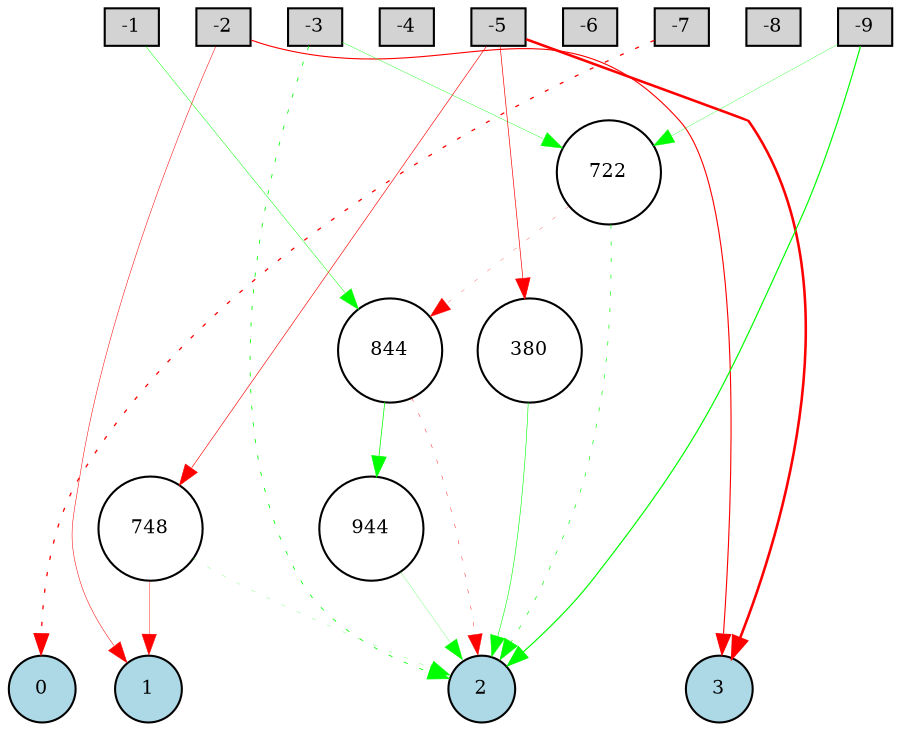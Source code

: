 digraph {
	node [fontsize=9 height=0.2 shape=circle width=0.2]
	subgraph inputs {
		node [shape=box style=filled]
		rank=source
		-1 [fillcolor=lightgray]
		-2 [fillcolor=lightgray]
		-1 -> -2 [style=invis]
		-3 [fillcolor=lightgray]
		-2 -> -3 [style=invis]
		-4 [fillcolor=lightgray]
		-3 -> -4 [style=invis]
		-5 [fillcolor=lightgray]
		-4 -> -5 [style=invis]
		-6 [fillcolor=lightgray]
		-5 -> -6 [style=invis]
		-7 [fillcolor=lightgray]
		-6 -> -7 [style=invis]
		-8 [fillcolor=lightgray]
		-7 -> -8 [style=invis]
		-9 [fillcolor=lightgray]
		-8 -> -9 [style=invis]
	}
	subgraph outputs {
		node [style=filled]
		rank=sink
		0 [fillcolor=lightblue fontsize=9 height=0.2 shape=circle width=0.2]
		1 [fillcolor=lightblue fontsize=9 height=0.2 shape=circle width=0.2]
		0 -> 1 [style=invis]
		2 [fillcolor=lightblue fontsize=9 height=0.2 shape=circle width=0.2]
		1 -> 2 [style=invis]
		3 [fillcolor=lightblue fontsize=9 height=0.2 shape=circle width=0.2]
		2 -> 3 [style=invis]
	}
	748 [fillcolor=white style=filled]
	844 [fillcolor=white style=filled]
	944 [fillcolor=white style=filled]
	722 [fillcolor=white style=filled]
	380 [fillcolor=white style=filled]
	-3 -> 2 [color=green penwidth=0.39778024725657635 style=dotted]
	-5 -> 3 [color=red penwidth=1.2356925758048347 style=solid]
	-9 -> 2 [color=green penwidth=0.5774191341705572 style=solid]
	-7 -> 0 [color=red penwidth=0.6158860757180652 style=dotted]
	-5 -> 380 [color=red penwidth=0.3216176600482126 style=solid]
	380 -> 2 [color=green penwidth=0.2854937666152931 style=solid]
	-2 -> 3 [color=red penwidth=0.5365730870958291 style=solid]
	-2 -> 1 [color=red penwidth=0.24608784502714062 style=solid]
	-3 -> 722 [color=green penwidth=0.18529648813069283 style=solid]
	722 -> 2 [color=green penwidth=0.31930516653134866 style=dotted]
	-5 -> 748 [color=red penwidth=0.3008937385332545 style=solid]
	748 -> 2 [color=green penwidth=0.10787048333341208 style=dotted]
	748 -> 1 [color=red penwidth=0.19970362935271752 style=solid]
	722 -> 844 [color=red penwidth=0.12923032764257134 style=dotted]
	844 -> 2 [color=red penwidth=0.2025339202474158 style=dotted]
	-9 -> 722 [color=green penwidth=0.15269198393823652 style=solid]
	-1 -> 844 [color=green penwidth=0.2313041919691936 style=solid]
	844 -> 944 [color=green penwidth=0.3564952544869927 style=solid]
	944 -> 2 [color=green penwidth=0.1105215598681315 style=solid]
}
